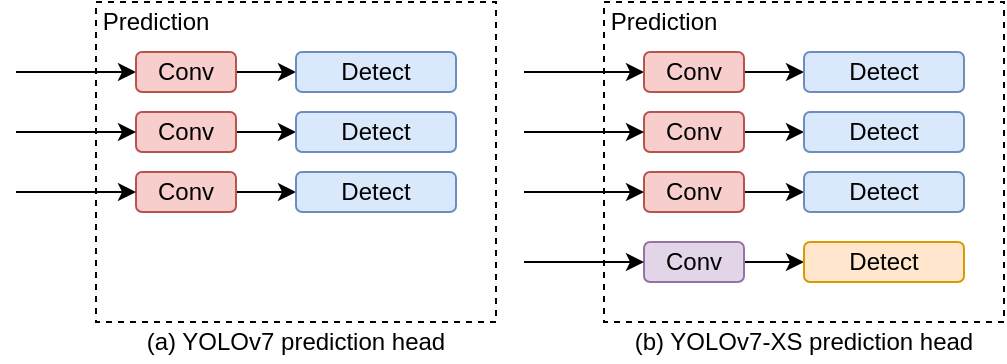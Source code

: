 <mxfile version="21.3.5" type="github">
  <diagram name="第 1 页" id="GXZfjAH7chtRCAHb3rvm">
    <mxGraphModel dx="586" dy="330" grid="1" gridSize="10" guides="1" tooltips="1" connect="1" arrows="1" fold="1" page="1" pageScale="1" pageWidth="827" pageHeight="1169" math="0" shadow="0">
      <root>
        <mxCell id="0" />
        <mxCell id="1" parent="0" />
        <mxCell id="5Ksv8zER4HQqpKEPlw89-1" value="" style="rounded=0;whiteSpace=wrap;html=1;dashed=1;" vertex="1" parent="1">
          <mxGeometry x="80" y="160" width="200" height="160" as="geometry" />
        </mxCell>
        <mxCell id="5Ksv8zER4HQqpKEPlw89-2" value="" style="endArrow=classic;html=1;rounded=0;entryX=0;entryY=0.5;entryDx=0;entryDy=0;" edge="1" parent="1" target="5Ksv8zER4HQqpKEPlw89-3">
          <mxGeometry width="50" height="50" relative="1" as="geometry">
            <mxPoint x="40" y="195" as="sourcePoint" />
            <mxPoint x="110" y="190" as="targetPoint" />
          </mxGeometry>
        </mxCell>
        <mxCell id="5Ksv8zER4HQqpKEPlw89-13" style="edgeStyle=orthogonalEdgeStyle;rounded=0;orthogonalLoop=1;jettySize=auto;html=1;exitX=1;exitY=0.5;exitDx=0;exitDy=0;entryX=0;entryY=0.5;entryDx=0;entryDy=0;" edge="1" parent="1" source="5Ksv8zER4HQqpKEPlw89-3" target="5Ksv8zER4HQqpKEPlw89-10">
          <mxGeometry relative="1" as="geometry" />
        </mxCell>
        <mxCell id="5Ksv8zER4HQqpKEPlw89-3" value="Conv" style="rounded=1;whiteSpace=wrap;html=1;fillColor=#f8cecc;strokeColor=#B85450;" vertex="1" parent="1">
          <mxGeometry x="100" y="185" width="50" height="20" as="geometry" />
        </mxCell>
        <mxCell id="5Ksv8zER4HQqpKEPlw89-14" value="" style="edgeStyle=orthogonalEdgeStyle;rounded=0;orthogonalLoop=1;jettySize=auto;html=1;entryX=0;entryY=0.5;entryDx=0;entryDy=0;" edge="1" parent="1" source="5Ksv8zER4HQqpKEPlw89-4" target="5Ksv8zER4HQqpKEPlw89-17">
          <mxGeometry relative="1" as="geometry">
            <mxPoint x="180" y="237.486" as="targetPoint" />
          </mxGeometry>
        </mxCell>
        <mxCell id="5Ksv8zER4HQqpKEPlw89-4" value="Conv" style="rounded=1;whiteSpace=wrap;html=1;strokeColor=#B85450;fillColor=#f8cecc;" vertex="1" parent="1">
          <mxGeometry x="100" y="215" width="50" height="20" as="geometry" />
        </mxCell>
        <mxCell id="5Ksv8zER4HQqpKEPlw89-6" style="edgeStyle=orthogonalEdgeStyle;rounded=0;orthogonalLoop=1;jettySize=auto;html=1;exitX=0.5;exitY=1;exitDx=0;exitDy=0;" edge="1" parent="1">
          <mxGeometry relative="1" as="geometry">
            <mxPoint x="125" y="300" as="sourcePoint" />
            <mxPoint x="125" y="300" as="targetPoint" />
          </mxGeometry>
        </mxCell>
        <mxCell id="5Ksv8zER4HQqpKEPlw89-7" value="" style="endArrow=classic;html=1;rounded=0;entryX=0;entryY=0.5;entryDx=0;entryDy=0;" edge="1" parent="1" target="5Ksv8zER4HQqpKEPlw89-4">
          <mxGeometry width="50" height="50" relative="1" as="geometry">
            <mxPoint x="40" y="225" as="sourcePoint" />
            <mxPoint x="100" y="234.5" as="targetPoint" />
          </mxGeometry>
        </mxCell>
        <mxCell id="5Ksv8zER4HQqpKEPlw89-10" value="Detect" style="rounded=1;whiteSpace=wrap;html=1;fillColor=#dae8fc;strokeColor=#6c8ebf;" vertex="1" parent="1">
          <mxGeometry x="180" y="185" width="80" height="20" as="geometry" />
        </mxCell>
        <mxCell id="5Ksv8zER4HQqpKEPlw89-17" value="Detect" style="rounded=1;whiteSpace=wrap;html=1;fillColor=#dae8fc;strokeColor=#6c8ebf;" vertex="1" parent="1">
          <mxGeometry x="180" y="215" width="80" height="20" as="geometry" />
        </mxCell>
        <mxCell id="5Ksv8zER4HQqpKEPlw89-18" value="" style="edgeStyle=orthogonalEdgeStyle;rounded=0;orthogonalLoop=1;jettySize=auto;html=1;entryX=0;entryY=0.5;entryDx=0;entryDy=0;" edge="1" parent="1" source="5Ksv8zER4HQqpKEPlw89-19" target="5Ksv8zER4HQqpKEPlw89-21">
          <mxGeometry relative="1" as="geometry">
            <mxPoint x="180" y="262.486" as="targetPoint" />
          </mxGeometry>
        </mxCell>
        <mxCell id="5Ksv8zER4HQqpKEPlw89-19" value="Conv" style="rounded=1;whiteSpace=wrap;html=1;strokeColor=#b85450;fillColor=#f8cecc;" vertex="1" parent="1">
          <mxGeometry x="100" y="245" width="50" height="20" as="geometry" />
        </mxCell>
        <mxCell id="5Ksv8zER4HQqpKEPlw89-20" value="" style="endArrow=classic;html=1;rounded=0;entryX=0;entryY=0.5;entryDx=0;entryDy=0;" edge="1" parent="1" target="5Ksv8zER4HQqpKEPlw89-19">
          <mxGeometry width="50" height="50" relative="1" as="geometry">
            <mxPoint x="40" y="255" as="sourcePoint" />
            <mxPoint x="100" y="264.5" as="targetPoint" />
          </mxGeometry>
        </mxCell>
        <mxCell id="5Ksv8zER4HQqpKEPlw89-21" value="Detect" style="rounded=1;whiteSpace=wrap;html=1;fillColor=#dae8fc;strokeColor=#6c8ebf;" vertex="1" parent="1">
          <mxGeometry x="180" y="245" width="80" height="20" as="geometry" />
        </mxCell>
        <mxCell id="5Ksv8zER4HQqpKEPlw89-24" value="Prediction" style="text;html=1;strokeColor=none;fillColor=none;align=center;verticalAlign=middle;whiteSpace=wrap;rounded=0;" vertex="1" parent="1">
          <mxGeometry x="80" y="160" width="60" height="20" as="geometry" />
        </mxCell>
        <mxCell id="5Ksv8zER4HQqpKEPlw89-25" value="(a) YOLOv7 prediction head" style="text;html=1;strokeColor=none;fillColor=none;align=center;verticalAlign=middle;whiteSpace=wrap;rounded=0;" vertex="1" parent="1">
          <mxGeometry x="100" y="320" width="160" height="20" as="geometry" />
        </mxCell>
        <mxCell id="5Ksv8zER4HQqpKEPlw89-26" value="" style="rounded=0;whiteSpace=wrap;html=1;dashed=1;" vertex="1" parent="1">
          <mxGeometry x="334" y="160" width="200" height="160" as="geometry" />
        </mxCell>
        <mxCell id="5Ksv8zER4HQqpKEPlw89-27" value="" style="endArrow=classic;html=1;rounded=0;entryX=0;entryY=0.5;entryDx=0;entryDy=0;" edge="1" parent="1" target="5Ksv8zER4HQqpKEPlw89-29">
          <mxGeometry width="50" height="50" relative="1" as="geometry">
            <mxPoint x="294" y="195" as="sourcePoint" />
            <mxPoint x="364" y="190" as="targetPoint" />
          </mxGeometry>
        </mxCell>
        <mxCell id="5Ksv8zER4HQqpKEPlw89-28" style="edgeStyle=orthogonalEdgeStyle;rounded=0;orthogonalLoop=1;jettySize=auto;html=1;exitX=1;exitY=0.5;exitDx=0;exitDy=0;entryX=0;entryY=0.5;entryDx=0;entryDy=0;" edge="1" parent="1" source="5Ksv8zER4HQqpKEPlw89-29" target="5Ksv8zER4HQqpKEPlw89-34">
          <mxGeometry relative="1" as="geometry" />
        </mxCell>
        <mxCell id="5Ksv8zER4HQqpKEPlw89-29" value="Conv" style="rounded=1;whiteSpace=wrap;html=1;fillColor=#f8cecc;strokeColor=#b85450;" vertex="1" parent="1">
          <mxGeometry x="354" y="185" width="50" height="20" as="geometry" />
        </mxCell>
        <mxCell id="5Ksv8zER4HQqpKEPlw89-30" value="" style="edgeStyle=orthogonalEdgeStyle;rounded=0;orthogonalLoop=1;jettySize=auto;html=1;entryX=0;entryY=0.5;entryDx=0;entryDy=0;" edge="1" parent="1" source="5Ksv8zER4HQqpKEPlw89-31" target="5Ksv8zER4HQqpKEPlw89-35">
          <mxGeometry relative="1" as="geometry">
            <mxPoint x="434" y="237.486" as="targetPoint" />
          </mxGeometry>
        </mxCell>
        <mxCell id="5Ksv8zER4HQqpKEPlw89-31" value="Conv" style="rounded=1;whiteSpace=wrap;html=1;fillColor=#f8cecc;strokeColor=#b85450;" vertex="1" parent="1">
          <mxGeometry x="354" y="215" width="50" height="20" as="geometry" />
        </mxCell>
        <mxCell id="5Ksv8zER4HQqpKEPlw89-32" style="edgeStyle=orthogonalEdgeStyle;rounded=0;orthogonalLoop=1;jettySize=auto;html=1;exitX=0.5;exitY=1;exitDx=0;exitDy=0;" edge="1" parent="1">
          <mxGeometry relative="1" as="geometry">
            <mxPoint x="379" y="300" as="sourcePoint" />
            <mxPoint x="379" y="300" as="targetPoint" />
          </mxGeometry>
        </mxCell>
        <mxCell id="5Ksv8zER4HQqpKEPlw89-33" value="" style="endArrow=classic;html=1;rounded=0;entryX=0;entryY=0.5;entryDx=0;entryDy=0;" edge="1" parent="1" target="5Ksv8zER4HQqpKEPlw89-31">
          <mxGeometry width="50" height="50" relative="1" as="geometry">
            <mxPoint x="294" y="225" as="sourcePoint" />
            <mxPoint x="354" y="234.5" as="targetPoint" />
          </mxGeometry>
        </mxCell>
        <mxCell id="5Ksv8zER4HQqpKEPlw89-34" value="Detect" style="rounded=1;whiteSpace=wrap;html=1;fillColor=#dae8fc;strokeColor=#6c8ebf;" vertex="1" parent="1">
          <mxGeometry x="434" y="185" width="80" height="20" as="geometry" />
        </mxCell>
        <mxCell id="5Ksv8zER4HQqpKEPlw89-35" value="Detect" style="rounded=1;whiteSpace=wrap;html=1;fillColor=#dae8fc;strokeColor=#6c8ebf;" vertex="1" parent="1">
          <mxGeometry x="434" y="215" width="80" height="20" as="geometry" />
        </mxCell>
        <mxCell id="5Ksv8zER4HQqpKEPlw89-36" value="" style="edgeStyle=orthogonalEdgeStyle;rounded=0;orthogonalLoop=1;jettySize=auto;html=1;entryX=0;entryY=0.5;entryDx=0;entryDy=0;" edge="1" parent="1" source="5Ksv8zER4HQqpKEPlw89-37" target="5Ksv8zER4HQqpKEPlw89-39">
          <mxGeometry relative="1" as="geometry">
            <mxPoint x="434" y="262.486" as="targetPoint" />
          </mxGeometry>
        </mxCell>
        <mxCell id="5Ksv8zER4HQqpKEPlw89-37" value="Conv" style="rounded=1;whiteSpace=wrap;html=1;fillColor=#f8cecc;strokeColor=#b85450;" vertex="1" parent="1">
          <mxGeometry x="354" y="245" width="50" height="20" as="geometry" />
        </mxCell>
        <mxCell id="5Ksv8zER4HQqpKEPlw89-38" value="" style="endArrow=classic;html=1;rounded=0;entryX=0;entryY=0.5;entryDx=0;entryDy=0;" edge="1" parent="1" target="5Ksv8zER4HQqpKEPlw89-37">
          <mxGeometry width="50" height="50" relative="1" as="geometry">
            <mxPoint x="294" y="255" as="sourcePoint" />
            <mxPoint x="354" y="264.5" as="targetPoint" />
          </mxGeometry>
        </mxCell>
        <mxCell id="5Ksv8zER4HQqpKEPlw89-39" value="Detect" style="rounded=1;whiteSpace=wrap;html=1;fillColor=#dae8fc;strokeColor=#6c8ebf;" vertex="1" parent="1">
          <mxGeometry x="434" y="245" width="80" height="20" as="geometry" />
        </mxCell>
        <mxCell id="5Ksv8zER4HQqpKEPlw89-40" value="Prediction" style="text;html=1;strokeColor=none;fillColor=none;align=center;verticalAlign=middle;whiteSpace=wrap;rounded=0;" vertex="1" parent="1">
          <mxGeometry x="334" y="160" width="60" height="20" as="geometry" />
        </mxCell>
        <mxCell id="5Ksv8zER4HQqpKEPlw89-41" value="(b) YOLOv7-XS prediction head" style="text;html=1;strokeColor=none;fillColor=none;align=center;verticalAlign=middle;whiteSpace=wrap;rounded=0;" vertex="1" parent="1">
          <mxGeometry x="347" y="320" width="174" height="20" as="geometry" />
        </mxCell>
        <mxCell id="5Ksv8zER4HQqpKEPlw89-42" value="" style="edgeStyle=orthogonalEdgeStyle;rounded=0;orthogonalLoop=1;jettySize=auto;html=1;entryX=0;entryY=0.5;entryDx=0;entryDy=0;" edge="1" parent="1" source="5Ksv8zER4HQqpKEPlw89-43" target="5Ksv8zER4HQqpKEPlw89-45">
          <mxGeometry relative="1" as="geometry">
            <mxPoint x="434" y="297.486" as="targetPoint" />
          </mxGeometry>
        </mxCell>
        <mxCell id="5Ksv8zER4HQqpKEPlw89-43" value="Conv" style="rounded=1;whiteSpace=wrap;html=1;fillColor=#e1d5e7;strokeColor=#9673a6;" vertex="1" parent="1">
          <mxGeometry x="354" y="280" width="50" height="20" as="geometry" />
        </mxCell>
        <mxCell id="5Ksv8zER4HQqpKEPlw89-44" value="" style="endArrow=classic;html=1;rounded=0;entryX=0;entryY=0.5;entryDx=0;entryDy=0;" edge="1" parent="1" target="5Ksv8zER4HQqpKEPlw89-43">
          <mxGeometry width="50" height="50" relative="1" as="geometry">
            <mxPoint x="294" y="290" as="sourcePoint" />
            <mxPoint x="354" y="299.5" as="targetPoint" />
          </mxGeometry>
        </mxCell>
        <mxCell id="5Ksv8zER4HQqpKEPlw89-45" value="Detect" style="rounded=1;whiteSpace=wrap;html=1;fillColor=#ffe6cc;strokeColor=#d79b00;" vertex="1" parent="1">
          <mxGeometry x="434" y="280" width="80" height="20" as="geometry" />
        </mxCell>
      </root>
    </mxGraphModel>
  </diagram>
</mxfile>
